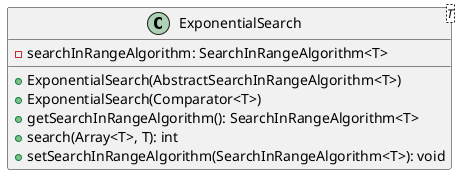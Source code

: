 @startuml

    class ExponentialSearch<T> {
        -searchInRangeAlgorithm: SearchInRangeAlgorithm<T>
        +ExponentialSearch(AbstractSearchInRangeAlgorithm<T>)
        +ExponentialSearch(Comparator<T>)
        +getSearchInRangeAlgorithm(): SearchInRangeAlgorithm<T>
        +search(Array<T>, T): int
        +setSearchInRangeAlgorithm(SearchInRangeAlgorithm<T>): void
    }

@enduml
